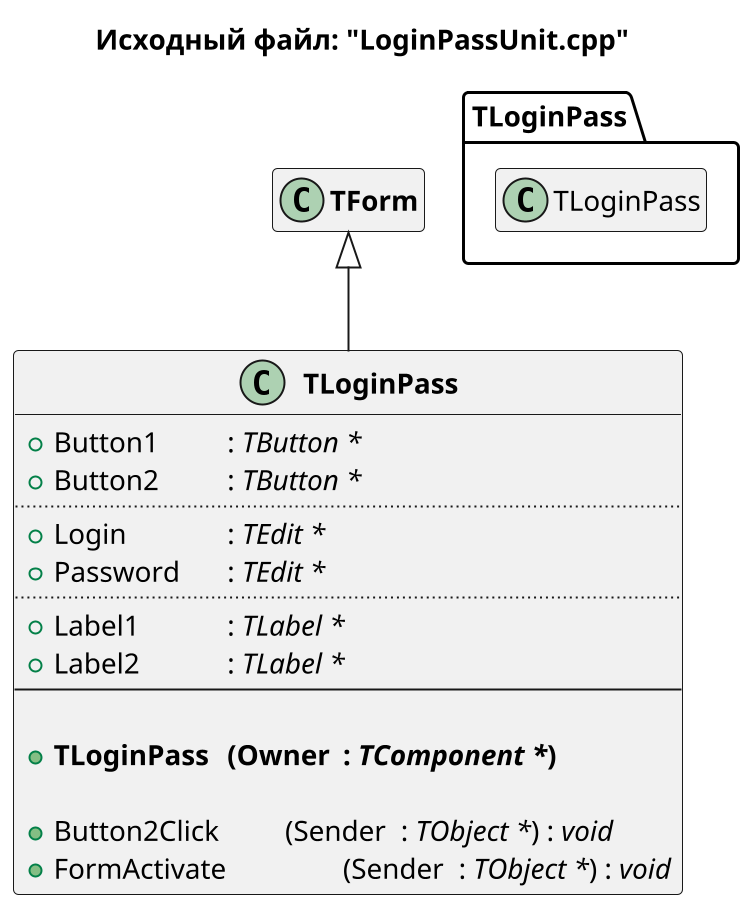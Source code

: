 @startuml LoginPassUnit.cpp

title Исходный файл: "LoginPassUnit.cpp"

scale 750 width

"<b>TLoginPass</b>" -up-|> "<b>TForm</b>"

hide "<b>TForm</b>" members

class "<b>TLoginPass</b>"
{
    + Button1 \t\t: <i>TButton *</i>
    + Button2 \t\t: <i>TButton *</i>
    ..
    + Login \t\t: <i>TEdit *</i>
    + Password \t: <i>TEdit *</i>
    ..
    + Label1 \t\t: <i>TLabel *</i>
    + Label2 \t\t: <i>TLabel *</i>
    --
    
    + <b>TLoginPass \t(Owner \t: <i>TComponent *</i>)</b>

    + Button2Click \t\t(Sender \t: <i>TObject *</i>) : <i>void</i>
    + FormActivate \t\t(Sender \t: <i>TObject *</i>) : <i>void</i>
}


package TLoginPass <<Folder>>
{
    class TLoginPass
    hide  TLoginPass members
}


' note right of "<b>TLoginPass</b>"::Save_Priv
' сохранение привелегий (сирота, Чаэс, инвалид)
' end note

@enduml